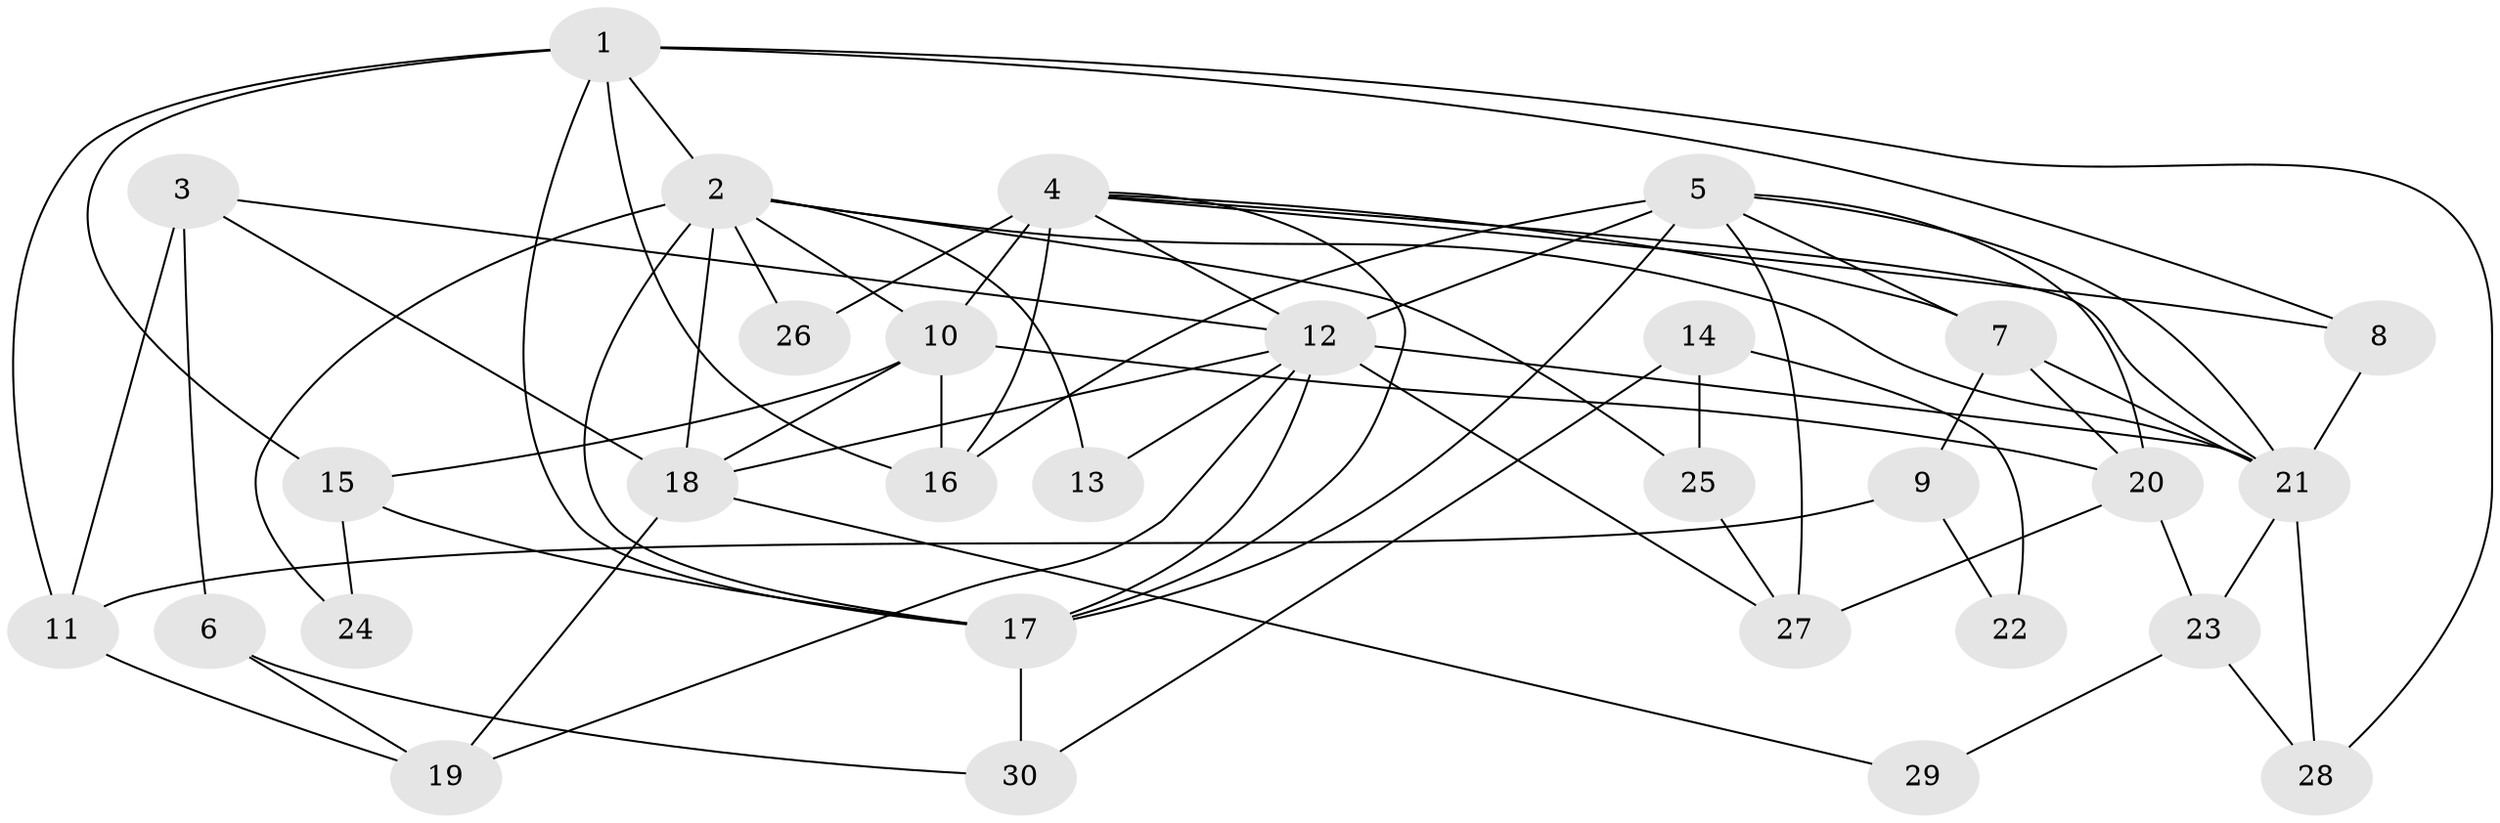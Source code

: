// original degree distribution, {6: 0.11864406779661017, 4: 0.2711864406779661, 5: 0.22033898305084745, 3: 0.22033898305084745, 2: 0.15254237288135594, 8: 0.01694915254237288}
// Generated by graph-tools (version 1.1) at 2025/36/03/09/25 02:36:06]
// undirected, 30 vertices, 68 edges
graph export_dot {
graph [start="1"]
  node [color=gray90,style=filled];
  1;
  2;
  3;
  4;
  5;
  6;
  7;
  8;
  9;
  10;
  11;
  12;
  13;
  14;
  15;
  16;
  17;
  18;
  19;
  20;
  21;
  22;
  23;
  24;
  25;
  26;
  27;
  28;
  29;
  30;
  1 -- 2 [weight=2.0];
  1 -- 8 [weight=1.0];
  1 -- 11 [weight=1.0];
  1 -- 15 [weight=1.0];
  1 -- 16 [weight=2.0];
  1 -- 17 [weight=2.0];
  1 -- 28 [weight=1.0];
  2 -- 10 [weight=1.0];
  2 -- 13 [weight=1.0];
  2 -- 17 [weight=3.0];
  2 -- 18 [weight=2.0];
  2 -- 21 [weight=1.0];
  2 -- 24 [weight=1.0];
  2 -- 25 [weight=1.0];
  2 -- 26 [weight=1.0];
  3 -- 6 [weight=1.0];
  3 -- 11 [weight=1.0];
  3 -- 12 [weight=1.0];
  3 -- 18 [weight=1.0];
  4 -- 7 [weight=1.0];
  4 -- 8 [weight=1.0];
  4 -- 10 [weight=2.0];
  4 -- 12 [weight=2.0];
  4 -- 16 [weight=4.0];
  4 -- 17 [weight=1.0];
  4 -- 21 [weight=1.0];
  4 -- 26 [weight=1.0];
  5 -- 7 [weight=1.0];
  5 -- 12 [weight=2.0];
  5 -- 16 [weight=1.0];
  5 -- 17 [weight=1.0];
  5 -- 20 [weight=1.0];
  5 -- 21 [weight=1.0];
  5 -- 27 [weight=1.0];
  6 -- 19 [weight=1.0];
  6 -- 30 [weight=1.0];
  7 -- 9 [weight=1.0];
  7 -- 20 [weight=1.0];
  7 -- 21 [weight=1.0];
  8 -- 21 [weight=2.0];
  9 -- 11 [weight=1.0];
  9 -- 22 [weight=1.0];
  10 -- 15 [weight=1.0];
  10 -- 16 [weight=2.0];
  10 -- 18 [weight=1.0];
  10 -- 20 [weight=1.0];
  11 -- 19 [weight=1.0];
  12 -- 13 [weight=1.0];
  12 -- 17 [weight=1.0];
  12 -- 18 [weight=1.0];
  12 -- 19 [weight=1.0];
  12 -- 21 [weight=1.0];
  12 -- 27 [weight=1.0];
  14 -- 22 [weight=1.0];
  14 -- 25 [weight=1.0];
  14 -- 30 [weight=1.0];
  15 -- 17 [weight=1.0];
  15 -- 24 [weight=1.0];
  17 -- 30 [weight=1.0];
  18 -- 19 [weight=1.0];
  18 -- 29 [weight=1.0];
  20 -- 23 [weight=1.0];
  20 -- 27 [weight=1.0];
  21 -- 23 [weight=2.0];
  21 -- 28 [weight=1.0];
  23 -- 28 [weight=1.0];
  23 -- 29 [weight=1.0];
  25 -- 27 [weight=1.0];
}
